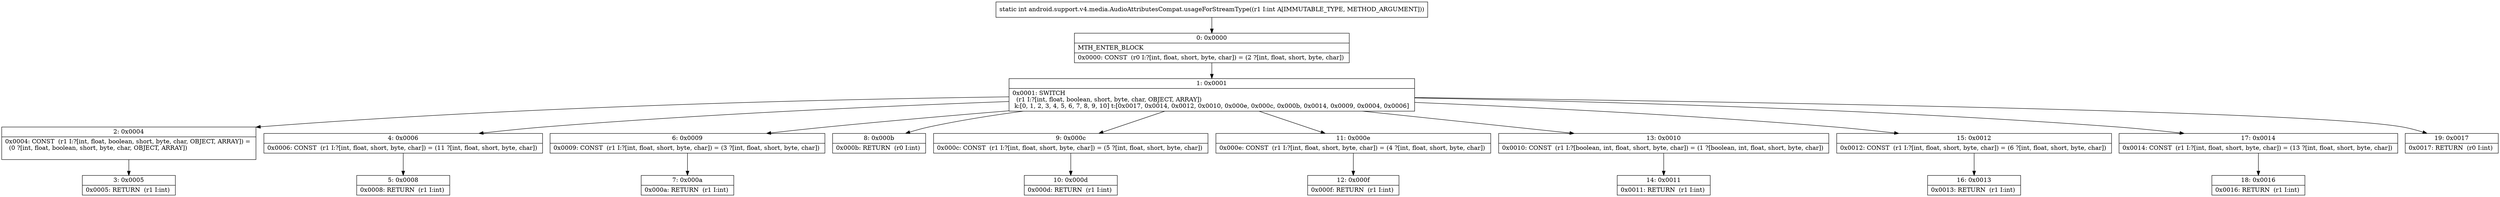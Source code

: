 digraph "CFG forandroid.support.v4.media.AudioAttributesCompat.usageForStreamType(I)I" {
Node_0 [shape=record,label="{0\:\ 0x0000|MTH_ENTER_BLOCK\l|0x0000: CONST  (r0 I:?[int, float, short, byte, char]) = (2 ?[int, float, short, byte, char]) \l}"];
Node_1 [shape=record,label="{1\:\ 0x0001|0x0001: SWITCH  \l  (r1 I:?[int, float, boolean, short, byte, char, OBJECT, ARRAY])\l k:[0, 1, 2, 3, 4, 5, 6, 7, 8, 9, 10] t:[0x0017, 0x0014, 0x0012, 0x0010, 0x000e, 0x000c, 0x000b, 0x0014, 0x0009, 0x0004, 0x0006] \l}"];
Node_2 [shape=record,label="{2\:\ 0x0004|0x0004: CONST  (r1 I:?[int, float, boolean, short, byte, char, OBJECT, ARRAY]) = \l  (0 ?[int, float, boolean, short, byte, char, OBJECT, ARRAY])\l \l}"];
Node_3 [shape=record,label="{3\:\ 0x0005|0x0005: RETURN  (r1 I:int) \l}"];
Node_4 [shape=record,label="{4\:\ 0x0006|0x0006: CONST  (r1 I:?[int, float, short, byte, char]) = (11 ?[int, float, short, byte, char]) \l}"];
Node_5 [shape=record,label="{5\:\ 0x0008|0x0008: RETURN  (r1 I:int) \l}"];
Node_6 [shape=record,label="{6\:\ 0x0009|0x0009: CONST  (r1 I:?[int, float, short, byte, char]) = (3 ?[int, float, short, byte, char]) \l}"];
Node_7 [shape=record,label="{7\:\ 0x000a|0x000a: RETURN  (r1 I:int) \l}"];
Node_8 [shape=record,label="{8\:\ 0x000b|0x000b: RETURN  (r0 I:int) \l}"];
Node_9 [shape=record,label="{9\:\ 0x000c|0x000c: CONST  (r1 I:?[int, float, short, byte, char]) = (5 ?[int, float, short, byte, char]) \l}"];
Node_10 [shape=record,label="{10\:\ 0x000d|0x000d: RETURN  (r1 I:int) \l}"];
Node_11 [shape=record,label="{11\:\ 0x000e|0x000e: CONST  (r1 I:?[int, float, short, byte, char]) = (4 ?[int, float, short, byte, char]) \l}"];
Node_12 [shape=record,label="{12\:\ 0x000f|0x000f: RETURN  (r1 I:int) \l}"];
Node_13 [shape=record,label="{13\:\ 0x0010|0x0010: CONST  (r1 I:?[boolean, int, float, short, byte, char]) = (1 ?[boolean, int, float, short, byte, char]) \l}"];
Node_14 [shape=record,label="{14\:\ 0x0011|0x0011: RETURN  (r1 I:int) \l}"];
Node_15 [shape=record,label="{15\:\ 0x0012|0x0012: CONST  (r1 I:?[int, float, short, byte, char]) = (6 ?[int, float, short, byte, char]) \l}"];
Node_16 [shape=record,label="{16\:\ 0x0013|0x0013: RETURN  (r1 I:int) \l}"];
Node_17 [shape=record,label="{17\:\ 0x0014|0x0014: CONST  (r1 I:?[int, float, short, byte, char]) = (13 ?[int, float, short, byte, char]) \l}"];
Node_18 [shape=record,label="{18\:\ 0x0016|0x0016: RETURN  (r1 I:int) \l}"];
Node_19 [shape=record,label="{19\:\ 0x0017|0x0017: RETURN  (r0 I:int) \l}"];
MethodNode[shape=record,label="{static int android.support.v4.media.AudioAttributesCompat.usageForStreamType((r1 I:int A[IMMUTABLE_TYPE, METHOD_ARGUMENT])) }"];
MethodNode -> Node_0;
Node_0 -> Node_1;
Node_1 -> Node_2;
Node_1 -> Node_4;
Node_1 -> Node_6;
Node_1 -> Node_8;
Node_1 -> Node_9;
Node_1 -> Node_11;
Node_1 -> Node_13;
Node_1 -> Node_15;
Node_1 -> Node_17;
Node_1 -> Node_19;
Node_2 -> Node_3;
Node_4 -> Node_5;
Node_6 -> Node_7;
Node_9 -> Node_10;
Node_11 -> Node_12;
Node_13 -> Node_14;
Node_15 -> Node_16;
Node_17 -> Node_18;
}

